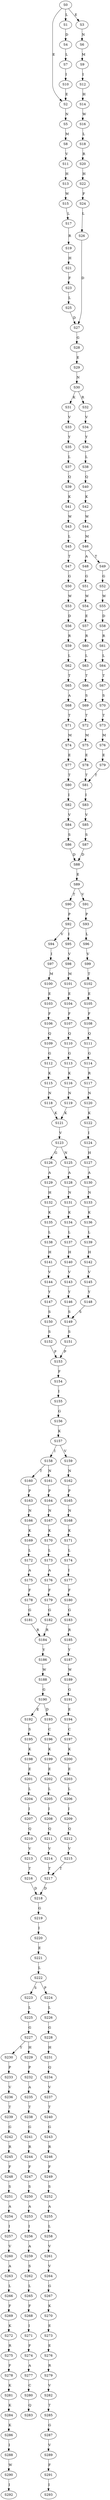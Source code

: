 strict digraph  {
	S0 -> S1 [ label = L ];
	S0 -> S2 [ label = E ];
	S0 -> S3 [ label = E ];
	S1 -> S4 [ label = D ];
	S2 -> S5 [ label = N ];
	S3 -> S6 [ label = N ];
	S4 -> S7 [ label = L ];
	S5 -> S8 [ label = M ];
	S6 -> S9 [ label = M ];
	S7 -> S10 [ label = I ];
	S8 -> S11 [ label = V ];
	S9 -> S12 [ label = I ];
	S10 -> S2 [ label = E ];
	S11 -> S13 [ label = H ];
	S12 -> S14 [ label = H ];
	S13 -> S15 [ label = W ];
	S14 -> S16 [ label = W ];
	S15 -> S17 [ label = L ];
	S16 -> S18 [ label = L ];
	S17 -> S19 [ label = R ];
	S18 -> S20 [ label = R ];
	S19 -> S21 [ label = H ];
	S20 -> S22 [ label = H ];
	S21 -> S23 [ label = F ];
	S22 -> S24 [ label = F ];
	S23 -> S25 [ label = L ];
	S24 -> S26 [ label = L ];
	S25 -> S27 [ label = D ];
	S26 -> S27 [ label = D ];
	S27 -> S28 [ label = G ];
	S28 -> S29 [ label = E ];
	S29 -> S30 [ label = N ];
	S30 -> S31 [ label = K ];
	S30 -> S32 [ label = R ];
	S31 -> S33 [ label = V ];
	S32 -> S34 [ label = V ];
	S33 -> S35 [ label = Y ];
	S34 -> S36 [ label = Y ];
	S35 -> S37 [ label = L ];
	S36 -> S38 [ label = L ];
	S37 -> S39 [ label = Q ];
	S38 -> S40 [ label = Q ];
	S39 -> S41 [ label = K ];
	S40 -> S42 [ label = K ];
	S41 -> S43 [ label = W ];
	S42 -> S44 [ label = W ];
	S43 -> S45 [ label = L ];
	S44 -> S46 [ label = M ];
	S45 -> S47 [ label = T ];
	S46 -> S48 [ label = A ];
	S46 -> S49 [ label = T ];
	S47 -> S50 [ label = G ];
	S48 -> S51 [ label = G ];
	S49 -> S52 [ label = G ];
	S50 -> S53 [ label = W ];
	S51 -> S54 [ label = W ];
	S52 -> S55 [ label = W ];
	S53 -> S56 [ label = D ];
	S54 -> S57 [ label = E ];
	S55 -> S58 [ label = D ];
	S56 -> S59 [ label = R ];
	S57 -> S60 [ label = R ];
	S58 -> S61 [ label = R ];
	S59 -> S62 [ label = L ];
	S60 -> S63 [ label = L ];
	S61 -> S64 [ label = L ];
	S62 -> S65 [ label = T ];
	S63 -> S66 [ label = T ];
	S64 -> S67 [ label = T ];
	S65 -> S68 [ label = A ];
	S66 -> S69 [ label = S ];
	S67 -> S70 [ label = S ];
	S68 -> S71 [ label = T ];
	S69 -> S72 [ label = T ];
	S70 -> S73 [ label = T ];
	S71 -> S74 [ label = M ];
	S72 -> S75 [ label = M ];
	S73 -> S76 [ label = M ];
	S74 -> S77 [ label = E ];
	S75 -> S78 [ label = E ];
	S76 -> S79 [ label = E ];
	S77 -> S80 [ label = T ];
	S78 -> S81 [ label = T ];
	S79 -> S81 [ label = T ];
	S80 -> S82 [ label = I ];
	S81 -> S83 [ label = I ];
	S82 -> S84 [ label = V ];
	S83 -> S85 [ label = V ];
	S84 -> S86 [ label = S ];
	S85 -> S87 [ label = S ];
	S86 -> S88 [ label = D ];
	S87 -> S88 [ label = D ];
	S88 -> S89 [ label = E ];
	S89 -> S90 [ label = T ];
	S89 -> S91 [ label = V ];
	S90 -> S92 [ label = P ];
	S91 -> S93 [ label = P ];
	S92 -> S94 [ label = V ];
	S92 -> S95 [ label = I ];
	S93 -> S96 [ label = L ];
	S94 -> S97 [ label = I ];
	S95 -> S98 [ label = V ];
	S96 -> S99 [ label = V ];
	S97 -> S100 [ label = M ];
	S98 -> S101 [ label = M ];
	S99 -> S102 [ label = T ];
	S100 -> S103 [ label = E ];
	S101 -> S104 [ label = E ];
	S102 -> S105 [ label = E ];
	S103 -> S106 [ label = F ];
	S104 -> S107 [ label = F ];
	S105 -> S108 [ label = F ];
	S106 -> S109 [ label = Q ];
	S107 -> S110 [ label = Q ];
	S108 -> S111 [ label = Q ];
	S109 -> S112 [ label = G ];
	S110 -> S113 [ label = G ];
	S111 -> S114 [ label = G ];
	S112 -> S115 [ label = K ];
	S113 -> S116 [ label = K ];
	S114 -> S117 [ label = R ];
	S115 -> S118 [ label = N ];
	S116 -> S119 [ label = N ];
	S117 -> S120 [ label = N ];
	S118 -> S121 [ label = K ];
	S119 -> S121 [ label = K ];
	S120 -> S122 [ label = K ];
	S121 -> S123 [ label = V ];
	S122 -> S124 [ label = I ];
	S123 -> S125 [ label = N ];
	S123 -> S126 [ label = G ];
	S124 -> S127 [ label = H ];
	S125 -> S128 [ label = A ];
	S126 -> S129 [ label = A ];
	S127 -> S130 [ label = A ];
	S128 -> S131 [ label = N ];
	S129 -> S132 [ label = H ];
	S130 -> S133 [ label = N ];
	S131 -> S134 [ label = K ];
	S132 -> S135 [ label = K ];
	S133 -> S136 [ label = K ];
	S134 -> S137 [ label = L ];
	S135 -> S138 [ label = L ];
	S136 -> S139 [ label = L ];
	S137 -> S140 [ label = H ];
	S138 -> S141 [ label = H ];
	S139 -> S142 [ label = H ];
	S140 -> S143 [ label = V ];
	S141 -> S144 [ label = V ];
	S142 -> S145 [ label = V ];
	S143 -> S146 [ label = Y ];
	S144 -> S147 [ label = Y ];
	S145 -> S148 [ label = Y ];
	S146 -> S149 [ label = S ];
	S147 -> S150 [ label = S ];
	S148 -> S149 [ label = S ];
	S149 -> S151 [ label = S ];
	S150 -> S152 [ label = S ];
	S151 -> S153 [ label = P ];
	S152 -> S153 [ label = P ];
	S153 -> S154 [ label = F ];
	S154 -> S155 [ label = I ];
	S155 -> S156 [ label = G ];
	S156 -> S157 [ label = K ];
	S157 -> S158 [ label = I ];
	S157 -> S159 [ label = V ];
	S158 -> S160 [ label = T ];
	S158 -> S161 [ label = N ];
	S159 -> S162 [ label = N ];
	S160 -> S163 [ label = P ];
	S161 -> S164 [ label = P ];
	S162 -> S165 [ label = P ];
	S163 -> S166 [ label = N ];
	S164 -> S167 [ label = N ];
	S165 -> S168 [ label = N ];
	S166 -> S169 [ label = K ];
	S167 -> S170 [ label = K ];
	S168 -> S171 [ label = K ];
	S169 -> S172 [ label = L ];
	S170 -> S173 [ label = L ];
	S171 -> S174 [ label = L ];
	S172 -> S175 [ label = A ];
	S173 -> S176 [ label = A ];
	S174 -> S177 [ label = I ];
	S175 -> S178 [ label = F ];
	S176 -> S179 [ label = F ];
	S177 -> S180 [ label = F ];
	S178 -> S181 [ label = G ];
	S179 -> S182 [ label = G ];
	S180 -> S183 [ label = G ];
	S181 -> S184 [ label = R ];
	S182 -> S184 [ label = R ];
	S183 -> S185 [ label = R ];
	S184 -> S186 [ label = Y ];
	S185 -> S187 [ label = Y ];
	S186 -> S188 [ label = W ];
	S187 -> S189 [ label = W ];
	S188 -> S190 [ label = G ];
	S189 -> S191 [ label = G ];
	S190 -> S192 [ label = E ];
	S190 -> S193 [ label = D ];
	S191 -> S194 [ label = E ];
	S192 -> S195 [ label = S ];
	S193 -> S196 [ label = C ];
	S194 -> S197 [ label = C ];
	S195 -> S198 [ label = K ];
	S196 -> S199 [ label = K ];
	S197 -> S200 [ label = K ];
	S198 -> S201 [ label = E ];
	S199 -> S202 [ label = E ];
	S200 -> S203 [ label = E ];
	S201 -> S204 [ label = L ];
	S202 -> S205 [ label = L ];
	S203 -> S206 [ label = L ];
	S204 -> S207 [ label = I ];
	S205 -> S208 [ label = I ];
	S206 -> S209 [ label = I ];
	S207 -> S210 [ label = Q ];
	S208 -> S211 [ label = Q ];
	S209 -> S212 [ label = Q ];
	S210 -> S213 [ label = V ];
	S211 -> S214 [ label = V ];
	S212 -> S215 [ label = V ];
	S213 -> S216 [ label = T ];
	S214 -> S217 [ label = T ];
	S215 -> S217 [ label = T ];
	S216 -> S218 [ label = D ];
	S217 -> S218 [ label = D ];
	S218 -> S219 [ label = G ];
	S219 -> S220 [ label = I ];
	S220 -> S221 [ label = E ];
	S221 -> S222 [ label = L ];
	S222 -> S223 [ label = S ];
	S222 -> S224 [ label = P ];
	S223 -> S225 [ label = L ];
	S224 -> S226 [ label = L ];
	S225 -> S227 [ label = G ];
	S226 -> S228 [ label = G ];
	S227 -> S229 [ label = H ];
	S227 -> S230 [ label = Y ];
	S228 -> S231 [ label = H ];
	S229 -> S232 [ label = P ];
	S230 -> S233 [ label = P ];
	S231 -> S234 [ label = Q ];
	S232 -> S235 [ label = A ];
	S233 -> S236 [ label = V ];
	S234 -> S237 [ label = V ];
	S235 -> S238 [ label = T ];
	S236 -> S239 [ label = T ];
	S237 -> S240 [ label = T ];
	S238 -> S241 [ label = G ];
	S239 -> S242 [ label = G ];
	S240 -> S243 [ label = G ];
	S241 -> S244 [ label = R ];
	S242 -> S245 [ label = R ];
	S243 -> S246 [ label = R ];
	S244 -> S247 [ label = F ];
	S245 -> S248 [ label = F ];
	S246 -> S249 [ label = F ];
	S247 -> S250 [ label = S ];
	S248 -> S251 [ label = S ];
	S249 -> S252 [ label = S ];
	S250 -> S253 [ label = A ];
	S251 -> S254 [ label = A ];
	S252 -> S255 [ label = A ];
	S253 -> S256 [ label = I ];
	S254 -> S257 [ label = I ];
	S255 -> S258 [ label = L ];
	S256 -> S259 [ label = A ];
	S257 -> S260 [ label = V ];
	S258 -> S261 [ label = V ];
	S259 -> S262 [ label = S ];
	S260 -> S263 [ label = A ];
	S261 -> S264 [ label = V ];
	S262 -> S265 [ label = L ];
	S263 -> S266 [ label = L ];
	S264 -> S267 [ label = G ];
	S265 -> S268 [ label = F ];
	S266 -> S269 [ label = F ];
	S267 -> S270 [ label = K ];
	S268 -> S271 [ label = I ];
	S269 -> S272 [ label = K ];
	S270 -> S273 [ label = E ];
	S271 -> S274 [ label = F ];
	S272 -> S275 [ label = R ];
	S273 -> S276 [ label = E ];
	S274 -> S277 [ label = A ];
	S275 -> S278 [ label = F ];
	S276 -> S279 [ label = R ];
	S277 -> S280 [ label = C ];
	S278 -> S281 [ label = K ];
	S279 -> S282 [ label = V ];
	S280 -> S283 [ label = Q ];
	S281 -> S284 [ label = K ];
	S282 -> S285 [ label = T ];
	S284 -> S286 [ label = K ];
	S285 -> S287 [ label = G ];
	S286 -> S288 [ label = I ];
	S287 -> S289 [ label = V ];
	S288 -> S290 [ label = W ];
	S289 -> S291 [ label = F ];
	S290 -> S292 [ label = I ];
	S291 -> S293 [ label = I ];
}
